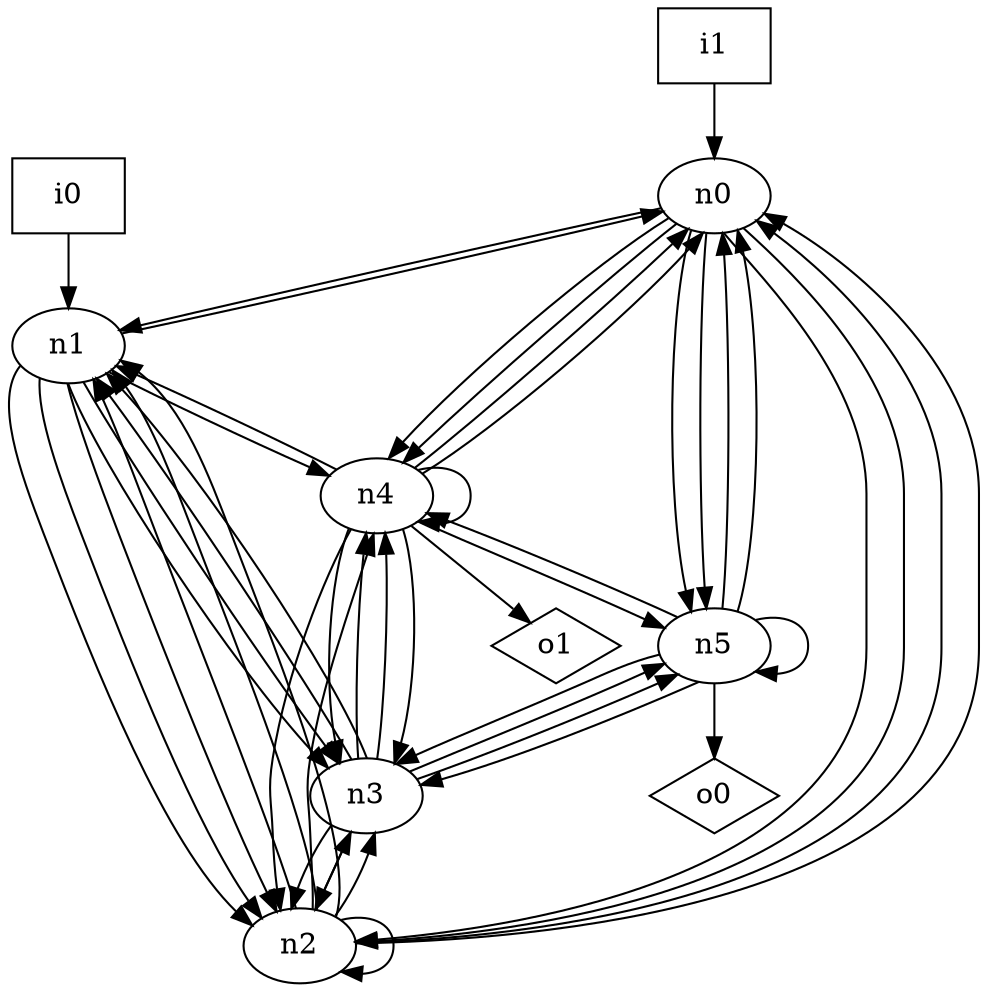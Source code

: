 digraph G {
n0 [label="n0"];
n1 [label="n1"];
n2 [label="n2"];
n3 [label="n3"];
n4 [label="n4"];
n5 [label="n5"];
n6 [label="i0",shape="box"];
n7 [label="i1",shape="box"];
n8 [label="o0",shape="diamond"];
n9 [label="o1",shape="diamond"];
n0 -> n1
n0 -> n2
n0 -> n2
n0 -> n4
n0 -> n4
n0 -> n5
n0 -> n5
n1 -> n0
n1 -> n2
n1 -> n2
n1 -> n2
n1 -> n3
n1 -> n3
n1 -> n4
n2 -> n0
n2 -> n0
n2 -> n1
n2 -> n1
n2 -> n1
n2 -> n2
n2 -> n3
n2 -> n3
n2 -> n4
n3 -> n1
n3 -> n1
n3 -> n2
n3 -> n2
n3 -> n4
n3 -> n4
n3 -> n5
n3 -> n5
n4 -> n0
n4 -> n0
n4 -> n1
n4 -> n2
n4 -> n3
n4 -> n3
n4 -> n4
n4 -> n5
n4 -> n9
n5 -> n0
n5 -> n0
n5 -> n3
n5 -> n3
n5 -> n4
n5 -> n5
n5 -> n8
n6 -> n1
n7 -> n0
}